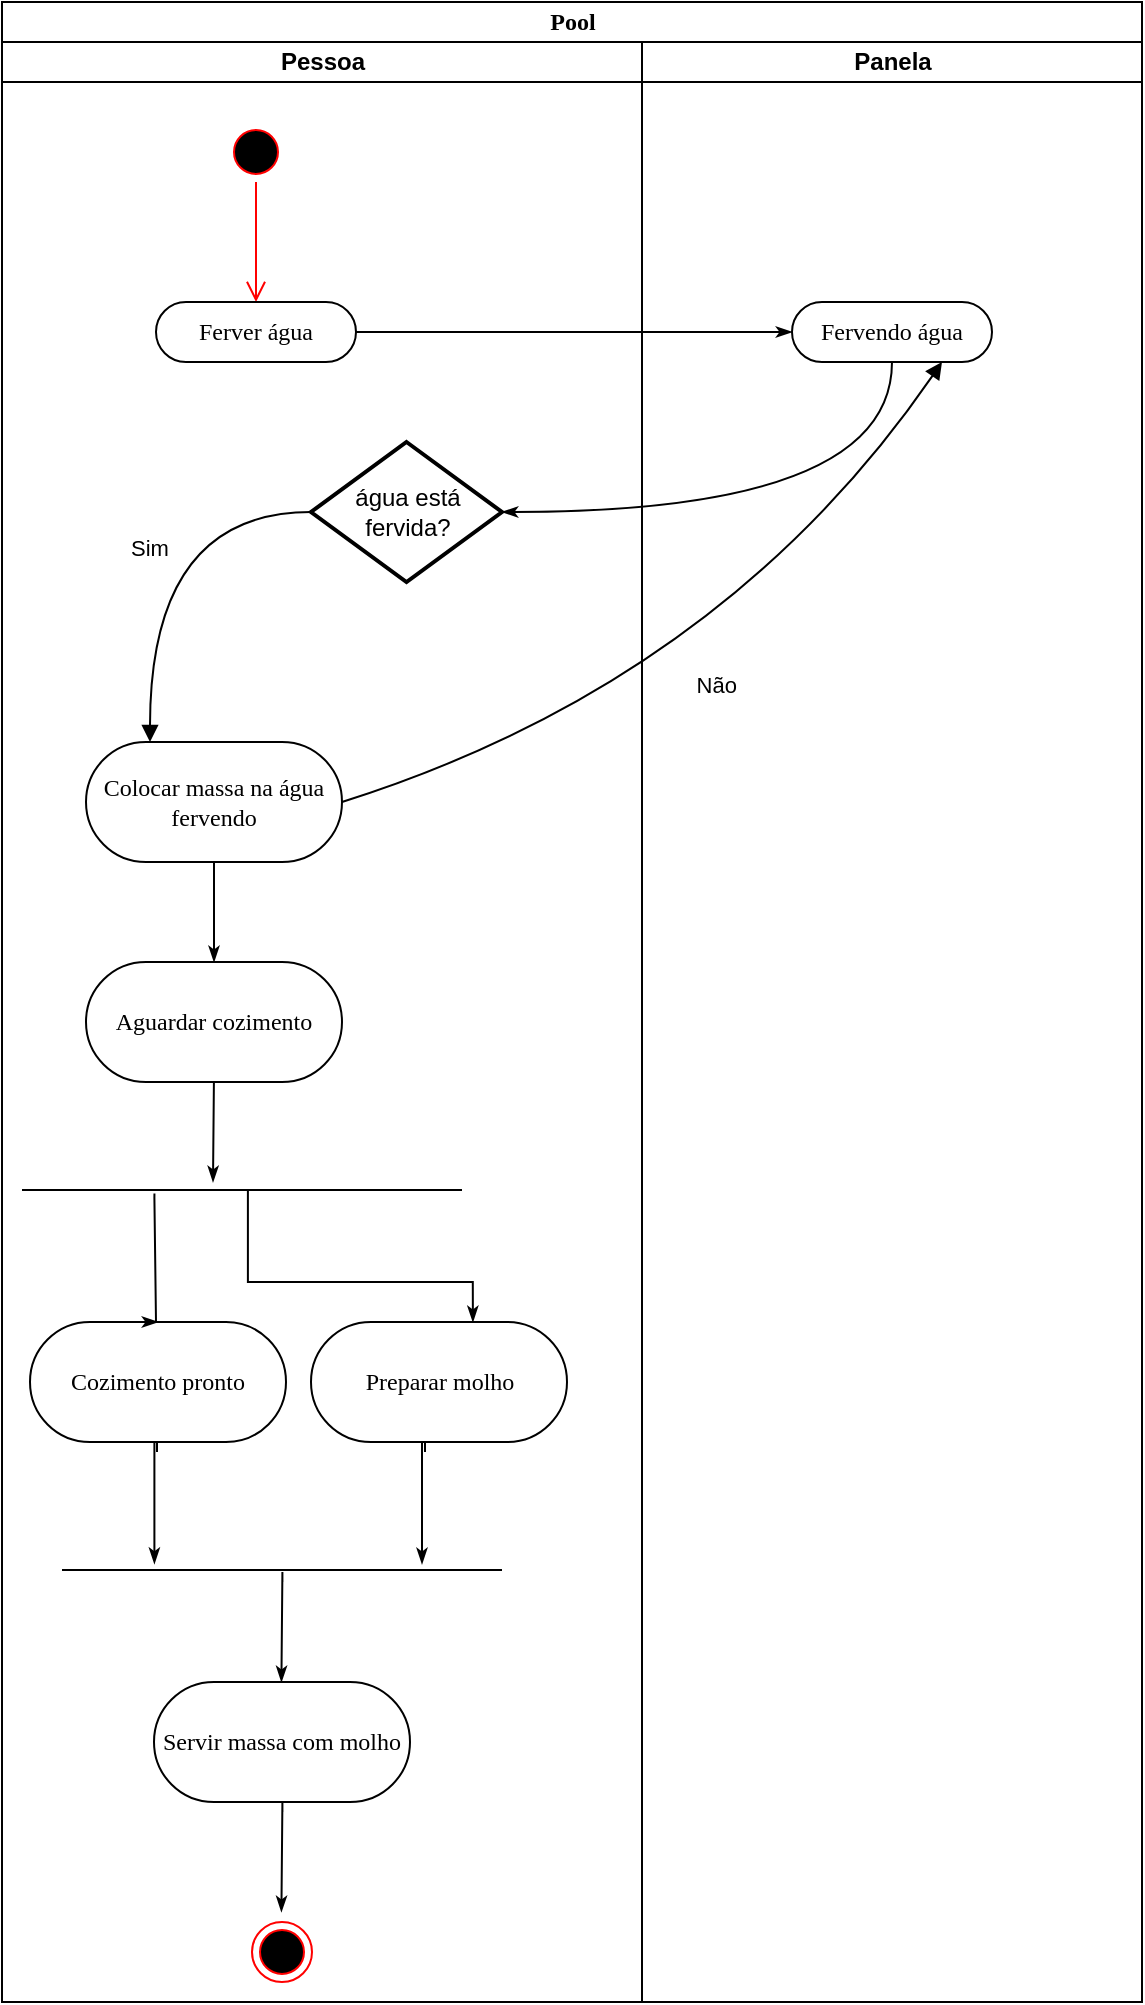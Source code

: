 <mxfile version="27.0.4">
  <diagram name="Page-1" id="2ycCg0JPbYPJ2ARyQV2z">
    <mxGraphModel dx="1182" dy="633" grid="1" gridSize="10" guides="1" tooltips="1" connect="1" arrows="1" fold="1" page="1" pageScale="1" pageWidth="827" pageHeight="1169" math="0" shadow="0">
      <root>
        <mxCell id="0" />
        <mxCell id="1" parent="0" />
        <mxCell id="quy0DVCQ5gJwPVSennx4-1" value="Pool" style="swimlane;html=1;childLayout=stackLayout;startSize=20;rounded=0;shadow=0;comic=0;labelBackgroundColor=none;strokeWidth=1;fontFamily=Verdana;fontSize=12;align=center;" vertex="1" parent="1">
          <mxGeometry x="20" y="20" width="570" height="1000" as="geometry" />
        </mxCell>
        <mxCell id="quy0DVCQ5gJwPVSennx4-2" value="Pessoa" style="swimlane;html=1;startSize=20;" vertex="1" parent="quy0DVCQ5gJwPVSennx4-1">
          <mxGeometry y="20" width="320" height="980" as="geometry" />
        </mxCell>
        <mxCell id="quy0DVCQ5gJwPVSennx4-56" style="edgeStyle=orthogonalEdgeStyle;rounded=0;html=1;entryX=0.5;entryY=0;labelBackgroundColor=none;startArrow=none;startFill=0;startSize=5;endArrow=classicThin;endFill=1;endSize=5;jettySize=auto;orthogonalLoop=1;strokeWidth=1;fontFamily=Verdana;fontSize=12;exitX=0.5;exitY=1;exitDx=0;exitDy=0;" edge="1" parent="quy0DVCQ5gJwPVSennx4-2" source="quy0DVCQ5gJwPVSennx4-173">
          <mxGeometry relative="1" as="geometry">
            <Array as="points">
              <mxPoint x="106" y="515" />
            </Array>
            <mxPoint x="105.5" y="472.5" as="sourcePoint" />
            <mxPoint x="105.5" y="570" as="targetPoint" />
          </mxGeometry>
        </mxCell>
        <mxCell id="quy0DVCQ5gJwPVSennx4-99" value="" style="ellipse;html=1;shape=startState;fillColor=#000000;strokeColor=#ff0000;" vertex="1" parent="quy0DVCQ5gJwPVSennx4-2">
          <mxGeometry x="112" y="40" width="30" height="30" as="geometry" />
        </mxCell>
        <mxCell id="quy0DVCQ5gJwPVSennx4-100" value="" style="edgeStyle=orthogonalEdgeStyle;html=1;verticalAlign=bottom;endArrow=open;endSize=8;strokeColor=#ff0000;rounded=0;" edge="1" source="quy0DVCQ5gJwPVSennx4-99" parent="quy0DVCQ5gJwPVSennx4-2">
          <mxGeometry relative="1" as="geometry">
            <mxPoint x="127" y="130" as="targetPoint" />
          </mxGeometry>
        </mxCell>
        <mxCell id="quy0DVCQ5gJwPVSennx4-165" value="Ferver água" style="rounded=1;whiteSpace=wrap;html=1;shadow=0;comic=0;labelBackgroundColor=none;strokeWidth=1;fontFamily=Verdana;fontSize=12;align=center;arcSize=50;" vertex="1" parent="quy0DVCQ5gJwPVSennx4-2">
          <mxGeometry x="77" y="130" width="100" height="30" as="geometry" />
        </mxCell>
        <mxCell id="quy0DVCQ5gJwPVSennx4-166" value="água está fervida?" style="rhombus;strokeWidth=2;whiteSpace=wrap;" vertex="1" parent="quy0DVCQ5gJwPVSennx4-2">
          <mxGeometry x="154.5" y="200" width="95.5" height="70" as="geometry" />
        </mxCell>
        <mxCell id="quy0DVCQ5gJwPVSennx4-91" value="Sim" style="curved=1;startArrow=none;endArrow=block;exitX=0;exitY=0.5;rounded=0;exitDx=0;exitDy=0;entryX=0.25;entryY=0;entryDx=0;entryDy=0;edgeStyle=orthogonalEdgeStyle;" edge="1" parent="quy0DVCQ5gJwPVSennx4-2" source="quy0DVCQ5gJwPVSennx4-166" target="quy0DVCQ5gJwPVSennx4-172">
          <mxGeometry relative="1" as="geometry">
            <mxPoint x="141.997" y="239.997" as="sourcePoint" />
            <mxPoint x="70" y="380" as="targetPoint" />
          </mxGeometry>
        </mxCell>
        <mxCell id="quy0DVCQ5gJwPVSennx4-172" value="Colocar massa na água fervendo" style="rounded=1;whiteSpace=wrap;html=1;shadow=0;comic=0;labelBackgroundColor=none;strokeWidth=1;fontFamily=Verdana;fontSize=12;align=center;arcSize=50;" vertex="1" parent="quy0DVCQ5gJwPVSennx4-2">
          <mxGeometry x="42" y="350" width="128" height="60" as="geometry" />
        </mxCell>
        <mxCell id="quy0DVCQ5gJwPVSennx4-173" value="Aguardar cozimento" style="rounded=1;whiteSpace=wrap;html=1;shadow=0;comic=0;labelBackgroundColor=none;strokeWidth=1;fontFamily=Verdana;fontSize=12;align=center;arcSize=50;" vertex="1" parent="quy0DVCQ5gJwPVSennx4-2">
          <mxGeometry x="42" y="460" width="128" height="60" as="geometry" />
        </mxCell>
        <mxCell id="quy0DVCQ5gJwPVSennx4-174" style="edgeStyle=orthogonalEdgeStyle;rounded=0;html=1;entryX=0.5;entryY=0;labelBackgroundColor=none;startArrow=none;startFill=0;startSize=5;endArrow=classicThin;endFill=1;endSize=5;jettySize=auto;orthogonalLoop=1;strokeWidth=1;fontFamily=Verdana;fontSize=12;exitX=0.5;exitY=1;exitDx=0;exitDy=0;entryDx=0;entryDy=0;" edge="1" parent="quy0DVCQ5gJwPVSennx4-2" source="quy0DVCQ5gJwPVSennx4-172" target="quy0DVCQ5gJwPVSennx4-173">
          <mxGeometry relative="1" as="geometry">
            <Array as="points" />
            <mxPoint x="105.5" y="422.5" as="sourcePoint" />
            <mxPoint x="105.5" y="520" as="targetPoint" />
          </mxGeometry>
        </mxCell>
        <mxCell id="quy0DVCQ5gJwPVSennx4-175" value="" style="line;strokeWidth=1;fillColor=none;align=left;verticalAlign=middle;spacingTop=-1;spacingLeft=3;spacingRight=3;rotatable=0;labelPosition=right;points=[];portConstraint=eastwest;strokeColor=inherit;" vertex="1" parent="quy0DVCQ5gJwPVSennx4-2">
          <mxGeometry x="10" y="570" width="220" height="8" as="geometry" />
        </mxCell>
        <mxCell id="quy0DVCQ5gJwPVSennx4-176" value="Preparar molho" style="rounded=1;whiteSpace=wrap;html=1;shadow=0;comic=0;labelBackgroundColor=none;strokeWidth=1;fontFamily=Verdana;fontSize=12;align=center;arcSize=50;" vertex="1" parent="quy0DVCQ5gJwPVSennx4-2">
          <mxGeometry x="154.5" y="640" width="128" height="60" as="geometry" />
        </mxCell>
        <mxCell id="quy0DVCQ5gJwPVSennx4-177" style="edgeStyle=orthogonalEdgeStyle;rounded=0;html=1;entryX=0.5;entryY=0;labelBackgroundColor=none;startArrow=none;startFill=0;startSize=5;endArrow=classicThin;endFill=1;endSize=5;jettySize=auto;orthogonalLoop=1;strokeWidth=1;fontFamily=Verdana;fontSize=12;exitX=0.423;exitY=0.5;exitDx=0;exitDy=0;exitPerimeter=0;entryDx=0;entryDy=0;" edge="1" parent="quy0DVCQ5gJwPVSennx4-2">
          <mxGeometry relative="1" as="geometry">
            <Array as="points">
              <mxPoint x="122.94" y="574" />
              <mxPoint x="122.94" y="620" />
              <mxPoint x="235.94" y="620" />
            </Array>
            <mxPoint x="120.0" y="574" as="sourcePoint" />
            <mxPoint x="235.44" y="640" as="targetPoint" />
          </mxGeometry>
        </mxCell>
        <mxCell id="quy0DVCQ5gJwPVSennx4-178" value="Cozimento pronto" style="rounded=1;whiteSpace=wrap;html=1;shadow=0;comic=0;labelBackgroundColor=none;strokeWidth=1;fontFamily=Verdana;fontSize=12;align=center;arcSize=50;" vertex="1" parent="quy0DVCQ5gJwPVSennx4-2">
          <mxGeometry x="14" y="640" width="128" height="60" as="geometry" />
        </mxCell>
        <mxCell id="quy0DVCQ5gJwPVSennx4-179" style="edgeStyle=orthogonalEdgeStyle;rounded=0;html=1;entryX=0.5;entryY=0;labelBackgroundColor=none;startArrow=none;startFill=0;startSize=5;endArrow=classicThin;endFill=1;endSize=5;jettySize=auto;orthogonalLoop=1;strokeWidth=1;fontFamily=Verdana;fontSize=12;exitX=0.301;exitY=0.714;exitDx=0;exitDy=0;exitPerimeter=0;entryDx=0;entryDy=0;" edge="1" parent="quy0DVCQ5gJwPVSennx4-2" source="quy0DVCQ5gJwPVSennx4-175" target="quy0DVCQ5gJwPVSennx4-178">
          <mxGeometry relative="1" as="geometry">
            <Array as="points">
              <mxPoint x="76" y="578" />
              <mxPoint x="77" y="578" />
              <mxPoint x="77" y="640" />
            </Array>
            <mxPoint x="77.5" y="582.97" as="sourcePoint" />
            <mxPoint x="77" y="632.97" as="targetPoint" />
          </mxGeometry>
        </mxCell>
        <mxCell id="quy0DVCQ5gJwPVSennx4-180" value="" style="line;strokeWidth=1;fillColor=none;align=left;verticalAlign=middle;spacingTop=-1;spacingLeft=3;spacingRight=3;rotatable=0;labelPosition=right;points=[];portConstraint=eastwest;strokeColor=inherit;" vertex="1" parent="quy0DVCQ5gJwPVSennx4-2">
          <mxGeometry x="30" y="760" width="220" height="8" as="geometry" />
        </mxCell>
        <mxCell id="quy0DVCQ5gJwPVSennx4-182" style="edgeStyle=orthogonalEdgeStyle;rounded=0;html=1;entryX=0.21;entryY=0.107;labelBackgroundColor=none;startArrow=none;startFill=0;startSize=5;endArrow=classicThin;endFill=1;endSize=5;jettySize=auto;orthogonalLoop=1;strokeWidth=1;fontFamily=Verdana;fontSize=12;exitX=0.5;exitY=1;exitDx=0;exitDy=0;entryDx=0;entryDy=0;entryPerimeter=0;" edge="1" parent="quy0DVCQ5gJwPVSennx4-2" target="quy0DVCQ5gJwPVSennx4-180">
          <mxGeometry relative="1" as="geometry">
            <Array as="points">
              <mxPoint x="77" y="700" />
              <mxPoint x="76" y="700" />
            </Array>
            <mxPoint x="77.5" y="704.97" as="sourcePoint" />
            <mxPoint x="77" y="754.97" as="targetPoint" />
          </mxGeometry>
        </mxCell>
        <mxCell id="quy0DVCQ5gJwPVSennx4-183" style="edgeStyle=orthogonalEdgeStyle;rounded=0;html=1;entryX=0.21;entryY=0.107;labelBackgroundColor=none;startArrow=none;startFill=0;startSize=5;endArrow=classicThin;endFill=1;endSize=5;jettySize=auto;orthogonalLoop=1;strokeWidth=1;fontFamily=Verdana;fontSize=12;exitX=0.5;exitY=1;exitDx=0;exitDy=0;entryDx=0;entryDy=0;entryPerimeter=0;" edge="1" parent="quy0DVCQ5gJwPVSennx4-2">
          <mxGeometry relative="1" as="geometry">
            <Array as="points">
              <mxPoint x="211" y="700" />
              <mxPoint x="210" y="700" />
            </Array>
            <mxPoint x="211.5" y="704.97" as="sourcePoint" />
            <mxPoint x="210" y="761" as="targetPoint" />
          </mxGeometry>
        </mxCell>
        <mxCell id="quy0DVCQ5gJwPVSennx4-184" value="Servir massa com molho" style="rounded=1;whiteSpace=wrap;html=1;shadow=0;comic=0;labelBackgroundColor=none;strokeWidth=1;fontFamily=Verdana;fontSize=12;align=center;arcSize=50;" vertex="1" parent="quy0DVCQ5gJwPVSennx4-2">
          <mxGeometry x="76" y="820" width="128" height="60" as="geometry" />
        </mxCell>
        <mxCell id="quy0DVCQ5gJwPVSennx4-185" style="edgeStyle=orthogonalEdgeStyle;rounded=0;html=1;entryX=0.5;entryY=0;labelBackgroundColor=none;startArrow=none;startFill=0;startSize=5;endArrow=classicThin;endFill=1;endSize=5;jettySize=auto;orthogonalLoop=1;strokeWidth=1;fontFamily=Verdana;fontSize=12;exitX=0.5;exitY=1;exitDx=0;exitDy=0;" edge="1" parent="quy0DVCQ5gJwPVSennx4-2">
          <mxGeometry relative="1" as="geometry">
            <Array as="points">
              <mxPoint x="140.21" y="765" />
            </Array>
            <mxPoint x="140.21" y="770" as="sourcePoint" />
            <mxPoint x="139.71" y="820" as="targetPoint" />
          </mxGeometry>
        </mxCell>
        <mxCell id="quy0DVCQ5gJwPVSennx4-186" value="" style="ellipse;html=1;shape=endState;fillColor=#000000;strokeColor=#ff0000;" vertex="1" parent="quy0DVCQ5gJwPVSennx4-2">
          <mxGeometry x="125" y="940" width="30" height="30" as="geometry" />
        </mxCell>
        <mxCell id="quy0DVCQ5gJwPVSennx4-188" style="edgeStyle=orthogonalEdgeStyle;rounded=0;html=1;entryX=0.5;entryY=0;labelBackgroundColor=none;startArrow=none;startFill=0;startSize=5;endArrow=classicThin;endFill=1;endSize=5;jettySize=auto;orthogonalLoop=1;strokeWidth=1;fontFamily=Verdana;fontSize=12;exitX=0.5;exitY=1;exitDx=0;exitDy=0;" edge="1" parent="quy0DVCQ5gJwPVSennx4-2">
          <mxGeometry relative="1" as="geometry">
            <Array as="points">
              <mxPoint x="140.21" y="879.97" />
            </Array>
            <mxPoint x="140.21" y="884.97" as="sourcePoint" />
            <mxPoint x="139.71" y="934.97" as="targetPoint" />
          </mxGeometry>
        </mxCell>
        <mxCell id="quy0DVCQ5gJwPVSennx4-11" value="Panela" style="swimlane;html=1;startSize=20;" vertex="1" parent="quy0DVCQ5gJwPVSennx4-1">
          <mxGeometry x="320" y="20" width="250" height="980" as="geometry" />
        </mxCell>
        <mxCell id="quy0DVCQ5gJwPVSennx4-167" value="Fervendo água" style="rounded=1;whiteSpace=wrap;html=1;shadow=0;comic=0;labelBackgroundColor=none;strokeWidth=1;fontFamily=Verdana;fontSize=12;align=center;arcSize=50;" vertex="1" parent="quy0DVCQ5gJwPVSennx4-11">
          <mxGeometry x="75" y="130" width="100" height="30" as="geometry" />
        </mxCell>
        <mxCell id="quy0DVCQ5gJwPVSennx4-168" style="edgeStyle=orthogonalEdgeStyle;rounded=0;html=1;entryX=0;entryY=0.5;labelBackgroundColor=none;startArrow=none;startFill=0;startSize=5;endArrow=classicThin;endFill=1;endSize=5;jettySize=auto;orthogonalLoop=1;strokeWidth=1;fontFamily=Verdana;fontSize=12;exitX=1;exitY=0.5;exitDx=0;exitDy=0;entryDx=0;entryDy=0;" edge="1" parent="quy0DVCQ5gJwPVSennx4-1" source="quy0DVCQ5gJwPVSennx4-165" target="quy0DVCQ5gJwPVSennx4-167">
          <mxGeometry relative="1" as="geometry">
            <Array as="points">
              <mxPoint x="290" y="165" />
              <mxPoint x="290" y="165" />
            </Array>
            <mxPoint x="64" y="150" as="sourcePoint" />
            <mxPoint x="63.5" y="255" as="targetPoint" />
          </mxGeometry>
        </mxCell>
        <mxCell id="quy0DVCQ5gJwPVSennx4-169" style="edgeStyle=orthogonalEdgeStyle;rounded=0;html=1;entryX=1;entryY=0.5;labelBackgroundColor=none;startArrow=none;startFill=0;startSize=5;endArrow=classicThin;endFill=1;endSize=5;jettySize=auto;orthogonalLoop=1;strokeWidth=1;fontFamily=Verdana;fontSize=12;exitX=0.5;exitY=1;exitDx=0;exitDy=0;entryDx=0;entryDy=0;curved=1;" edge="1" parent="quy0DVCQ5gJwPVSennx4-1" source="quy0DVCQ5gJwPVSennx4-167" target="quy0DVCQ5gJwPVSennx4-166">
          <mxGeometry relative="1" as="geometry">
            <mxPoint x="591" y="250" as="sourcePoint" />
            <mxPoint x="466" y="325" as="targetPoint" />
          </mxGeometry>
        </mxCell>
        <mxCell id="quy0DVCQ5gJwPVSennx4-93" value="Não" style="curved=1;startArrow=none;endArrow=block;exitX=1;exitY=0.5;entryX=0.75;entryY=1;rounded=0;exitDx=0;exitDy=0;entryDx=0;entryDy=0;" edge="1" parent="quy0DVCQ5gJwPVSennx4-1" source="quy0DVCQ5gJwPVSennx4-172" target="quy0DVCQ5gJwPVSennx4-167">
          <mxGeometry relative="1" as="geometry">
            <Array as="points">
              <mxPoint x="360" y="340" />
            </Array>
            <mxPoint x="164.763" y="389.997" as="sourcePoint" />
            <mxPoint x="239.24" y="523.02" as="targetPoint" />
          </mxGeometry>
        </mxCell>
      </root>
    </mxGraphModel>
  </diagram>
</mxfile>
